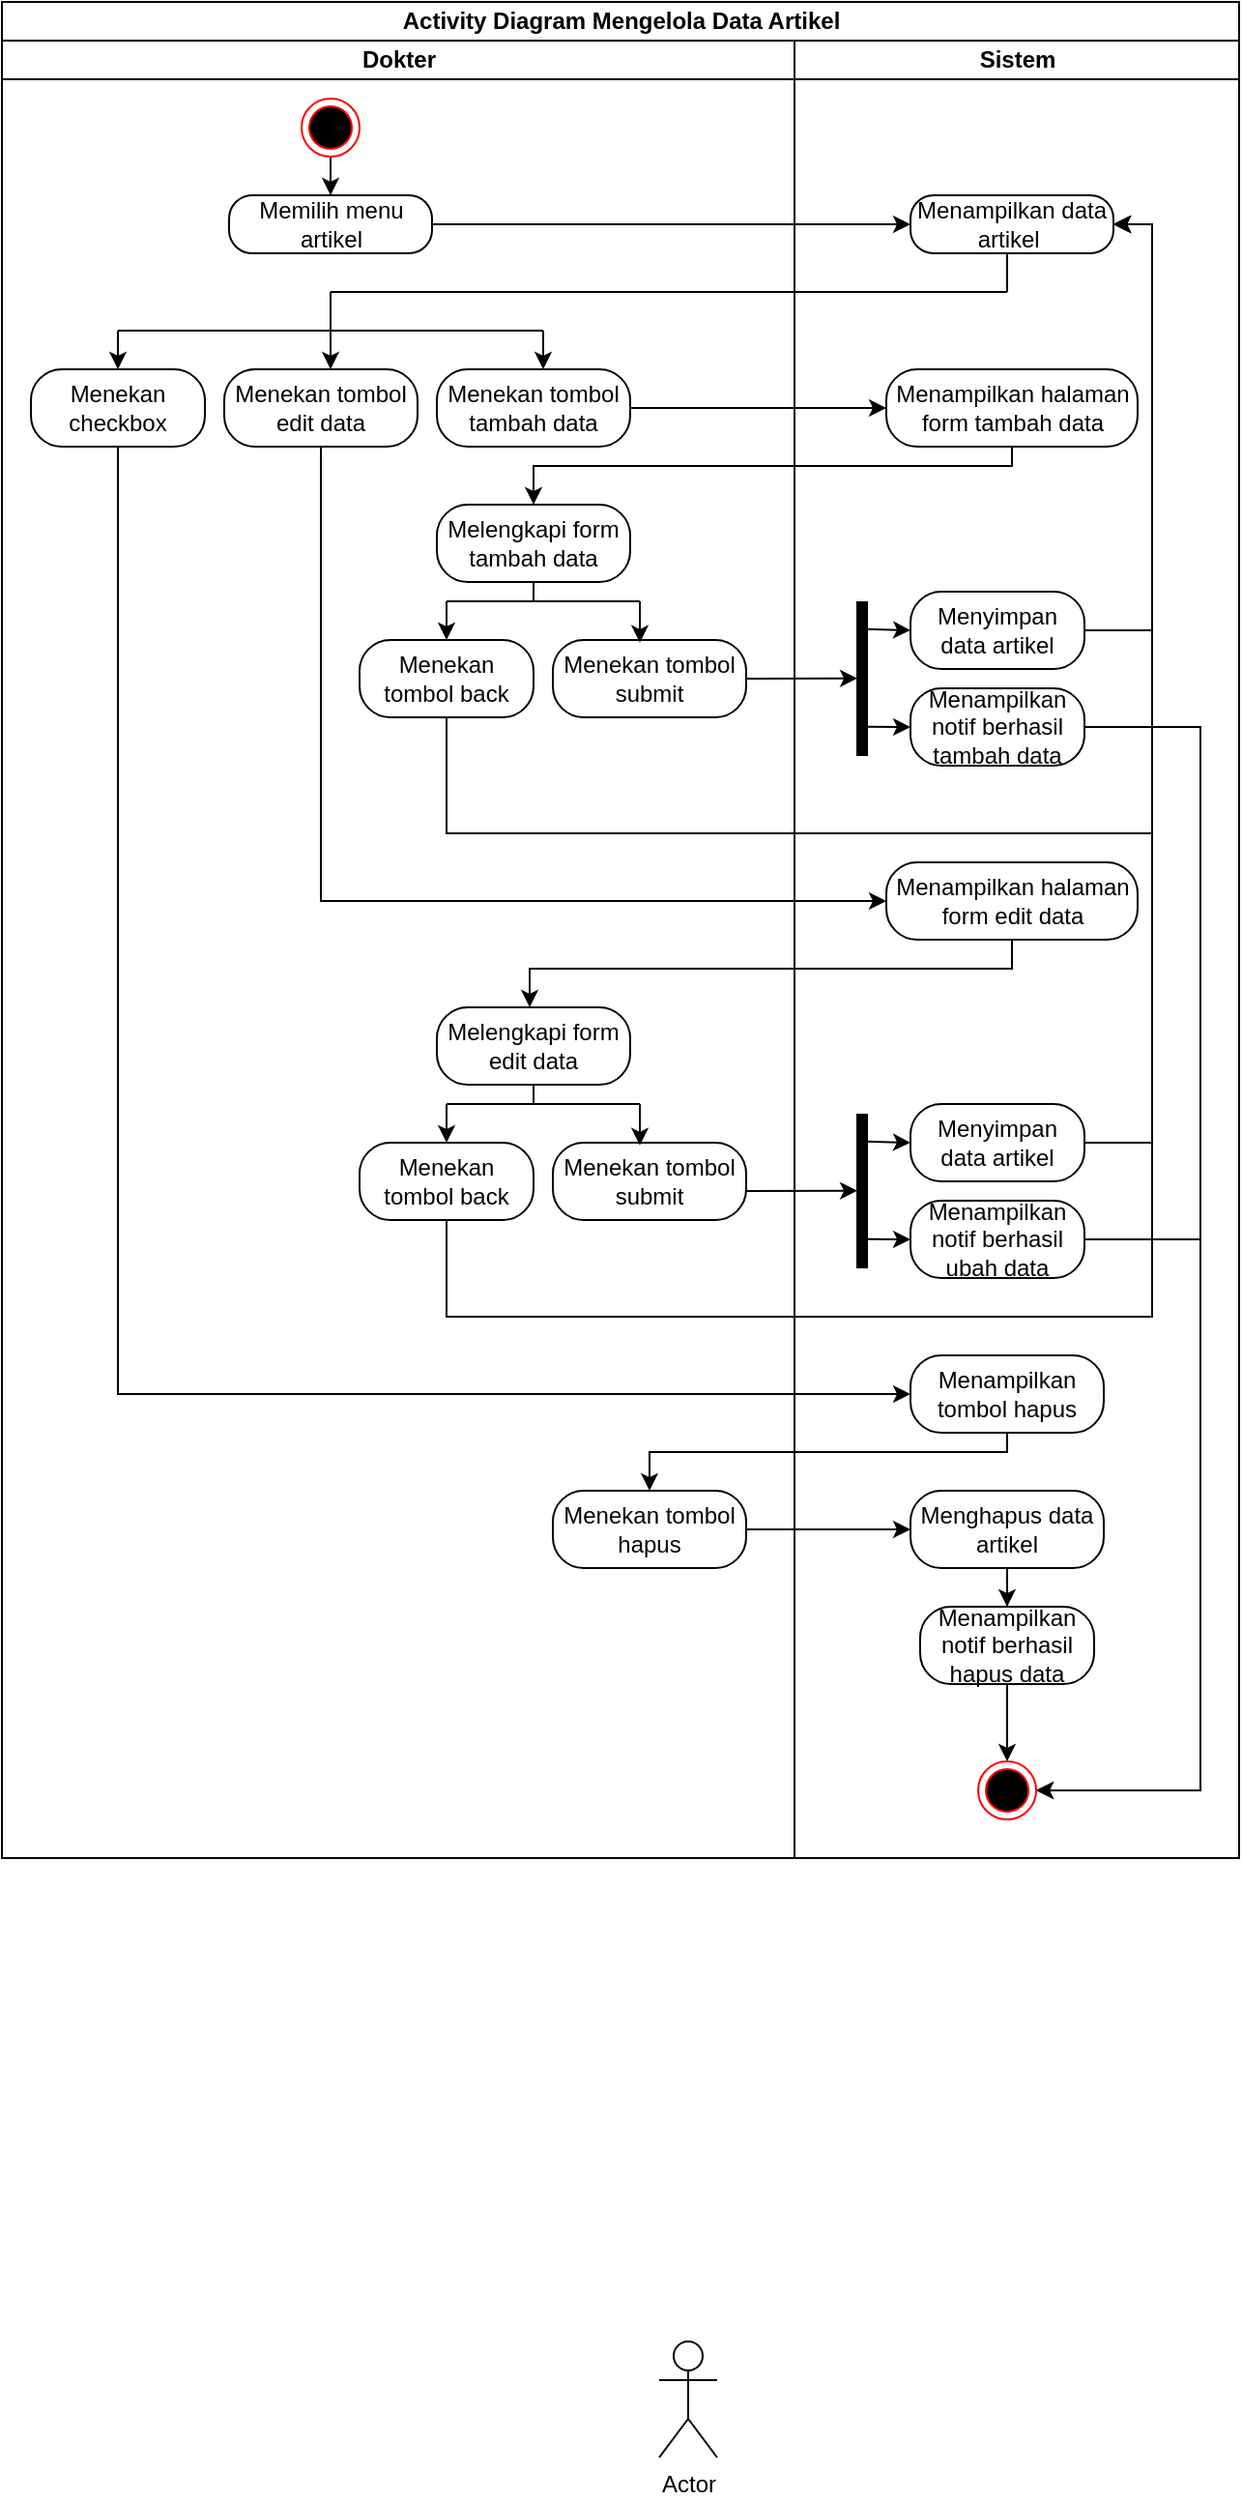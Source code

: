 <mxfile version="20.8.16" type="device"><diagram name="Halaman-1" id="9aVlrHKxFZcdvYGvwZew"><mxGraphModel dx="1036" dy="614" grid="1" gridSize="10" guides="1" tooltips="1" connect="1" arrows="1" fold="1" page="1" pageScale="1" pageWidth="827" pageHeight="1169" math="0" shadow="0"><root><mxCell id="0"/><mxCell id="1" parent="0"/><mxCell id="QPNpwJskM3PRmy09jzXe-1" value="Activity Diagram Mengelola Data Artikel" style="swimlane;childLayout=stackLayout;resizeParent=1;resizeParentMax=0;startSize=20;html=1;" parent="1" vertex="1"><mxGeometry x="60" y="1050" width="640" height="960" as="geometry"/></mxCell><mxCell id="QPNpwJskM3PRmy09jzXe-2" value="Dokter" style="swimlane;startSize=20;html=1;" parent="QPNpwJskM3PRmy09jzXe-1" vertex="1"><mxGeometry y="20" width="410" height="940" as="geometry"/></mxCell><mxCell id="QPNpwJskM3PRmy09jzXe-3" value="" style="edgeStyle=orthogonalEdgeStyle;rounded=0;orthogonalLoop=1;jettySize=auto;html=1;" parent="QPNpwJskM3PRmy09jzXe-2" source="QPNpwJskM3PRmy09jzXe-4" target="QPNpwJskM3PRmy09jzXe-5" edge="1"><mxGeometry relative="1" as="geometry"/></mxCell><mxCell id="QPNpwJskM3PRmy09jzXe-4" value="" style="ellipse;html=1;shape=endState;fillColor=#000000;strokeColor=#ff0000;" parent="QPNpwJskM3PRmy09jzXe-2" vertex="1"><mxGeometry x="155.0" y="30" width="30" height="30" as="geometry"/></mxCell><mxCell id="QPNpwJskM3PRmy09jzXe-5" value="Memilih menu artikel" style="rounded=1;whiteSpace=wrap;html=1;arcSize=40;fontColor=#000000;fillColor=default;strokeColor=default;" parent="QPNpwJskM3PRmy09jzXe-2" vertex="1"><mxGeometry x="117.5" y="80" width="105" height="30" as="geometry"/></mxCell><mxCell id="QPNpwJskM3PRmy09jzXe-6" value="Menekan checkbox" style="rounded=1;whiteSpace=wrap;html=1;arcSize=40;fontColor=#000000;fillColor=default;strokeColor=default;" parent="QPNpwJskM3PRmy09jzXe-2" vertex="1"><mxGeometry x="15" y="170" width="90" height="40" as="geometry"/></mxCell><mxCell id="QPNpwJskM3PRmy09jzXe-7" value="Menekan tombol edit data" style="rounded=1;whiteSpace=wrap;html=1;arcSize=40;fontColor=#000000;fillColor=default;strokeColor=default;" parent="QPNpwJskM3PRmy09jzXe-2" vertex="1"><mxGeometry x="115" y="170" width="100" height="40" as="geometry"/></mxCell><mxCell id="QPNpwJskM3PRmy09jzXe-8" value="Menekan tombol tambah data" style="rounded=1;whiteSpace=wrap;html=1;arcSize=40;fontColor=#000000;fillColor=default;strokeColor=default;" parent="QPNpwJskM3PRmy09jzXe-2" vertex="1"><mxGeometry x="225" y="170" width="100" height="40" as="geometry"/></mxCell><mxCell id="QPNpwJskM3PRmy09jzXe-9" value="Melengkapi form tambah data" style="rounded=1;whiteSpace=wrap;html=1;arcSize=40;fontColor=#000000;fillColor=default;strokeColor=default;" parent="QPNpwJskM3PRmy09jzXe-2" vertex="1"><mxGeometry x="225" y="240" width="100" height="40" as="geometry"/></mxCell><mxCell id="QPNpwJskM3PRmy09jzXe-10" value="Menekan tombol back" style="rounded=1;whiteSpace=wrap;html=1;arcSize=40;fontColor=#000000;fillColor=default;strokeColor=default;" parent="QPNpwJskM3PRmy09jzXe-2" vertex="1"><mxGeometry x="185" y="310" width="90" height="40" as="geometry"/></mxCell><mxCell id="QPNpwJskM3PRmy09jzXe-11" value="Menekan tombol submit" style="rounded=1;whiteSpace=wrap;html=1;arcSize=40;fontColor=#000000;fillColor=default;strokeColor=default;" parent="QPNpwJskM3PRmy09jzXe-2" vertex="1"><mxGeometry x="285" y="310" width="100" height="40" as="geometry"/></mxCell><mxCell id="QPNpwJskM3PRmy09jzXe-12" value="Melengkapi form edit data" style="rounded=1;whiteSpace=wrap;html=1;arcSize=40;fontColor=#000000;fillColor=default;strokeColor=default;" parent="QPNpwJskM3PRmy09jzXe-2" vertex="1"><mxGeometry x="225" y="500" width="100" height="40" as="geometry"/></mxCell><mxCell id="QPNpwJskM3PRmy09jzXe-13" value="Menekan tombol back" style="rounded=1;whiteSpace=wrap;html=1;arcSize=40;fontColor=#000000;fillColor=default;strokeColor=default;" parent="QPNpwJskM3PRmy09jzXe-2" vertex="1"><mxGeometry x="185" y="570" width="90" height="40" as="geometry"/></mxCell><mxCell id="QPNpwJskM3PRmy09jzXe-14" value="Menekan tombol submit" style="rounded=1;whiteSpace=wrap;html=1;arcSize=40;fontColor=#000000;fillColor=default;strokeColor=default;" parent="QPNpwJskM3PRmy09jzXe-2" vertex="1"><mxGeometry x="285" y="570" width="100" height="40" as="geometry"/></mxCell><mxCell id="QPNpwJskM3PRmy09jzXe-15" value="" style="endArrow=none;html=1;rounded=0;exitX=0.5;exitY=1;exitDx=0;exitDy=0;" parent="QPNpwJskM3PRmy09jzXe-2" edge="1"><mxGeometry width="50" height="50" relative="1" as="geometry"><mxPoint x="275" y="540" as="sourcePoint"/><mxPoint x="275" y="550" as="targetPoint"/></mxGeometry></mxCell><mxCell id="QPNpwJskM3PRmy09jzXe-16" value="" style="endArrow=none;html=1;rounded=0;" parent="QPNpwJskM3PRmy09jzXe-2" edge="1"><mxGeometry width="50" height="50" relative="1" as="geometry"><mxPoint x="230" y="550" as="sourcePoint"/><mxPoint x="330" y="550" as="targetPoint"/></mxGeometry></mxCell><mxCell id="QPNpwJskM3PRmy09jzXe-17" value="" style="endArrow=classic;html=1;rounded=0;entryX=0.5;entryY=0;entryDx=0;entryDy=0;" parent="QPNpwJskM3PRmy09jzXe-2" target="QPNpwJskM3PRmy09jzXe-13" edge="1"><mxGeometry width="50" height="50" relative="1" as="geometry"><mxPoint x="230" y="550" as="sourcePoint"/><mxPoint x="300" y="490" as="targetPoint"/></mxGeometry></mxCell><mxCell id="QPNpwJskM3PRmy09jzXe-18" value="" style="endArrow=classic;html=1;rounded=0;entryX=0.45;entryY=0.035;entryDx=0;entryDy=0;entryPerimeter=0;" parent="QPNpwJskM3PRmy09jzXe-2" target="QPNpwJskM3PRmy09jzXe-14" edge="1"><mxGeometry width="50" height="50" relative="1" as="geometry"><mxPoint x="330" y="550" as="sourcePoint"/><mxPoint x="300" y="490" as="targetPoint"/></mxGeometry></mxCell><mxCell id="QPNpwJskM3PRmy09jzXe-19" value="Menekan tombol hapus" style="rounded=1;whiteSpace=wrap;html=1;arcSize=40;fontColor=#000000;fillColor=default;strokeColor=default;" parent="QPNpwJskM3PRmy09jzXe-2" vertex="1"><mxGeometry x="285" y="750" width="100" height="40" as="geometry"/></mxCell><mxCell id="QPNpwJskM3PRmy09jzXe-20" value="Sistem" style="swimlane;startSize=20;html=1;" parent="QPNpwJskM3PRmy09jzXe-1" vertex="1"><mxGeometry x="410" y="20" width="230" height="940" as="geometry"/></mxCell><mxCell id="QPNpwJskM3PRmy09jzXe-21" value="Menampilkan data artikel&amp;nbsp;" style="rounded=1;whiteSpace=wrap;html=1;arcSize=40;fontColor=#000000;fillColor=default;strokeColor=default;" parent="QPNpwJskM3PRmy09jzXe-20" vertex="1"><mxGeometry x="60" y="80" width="105" height="30" as="geometry"/></mxCell><mxCell id="QPNpwJskM3PRmy09jzXe-22" value="Menampilkan halaman form tambah data" style="rounded=1;whiteSpace=wrap;html=1;arcSize=40;fontColor=#000000;fillColor=default;strokeColor=default;" parent="QPNpwJskM3PRmy09jzXe-20" vertex="1"><mxGeometry x="47.5" y="170" width="130" height="40" as="geometry"/></mxCell><mxCell id="QPNpwJskM3PRmy09jzXe-23" value="" style="shape=line;html=1;strokeWidth=6;strokeColor=default;rotation=90;" parent="QPNpwJskM3PRmy09jzXe-20" vertex="1"><mxGeometry x="-5" y="325" width="80" height="10" as="geometry"/></mxCell><mxCell id="QPNpwJskM3PRmy09jzXe-24" style="edgeStyle=orthogonalEdgeStyle;rounded=0;orthogonalLoop=1;jettySize=auto;html=1;entryX=1;entryY=0.5;entryDx=0;entryDy=0;" parent="QPNpwJskM3PRmy09jzXe-20" source="QPNpwJskM3PRmy09jzXe-25" target="QPNpwJskM3PRmy09jzXe-21" edge="1"><mxGeometry relative="1" as="geometry"><Array as="points"><mxPoint x="185" y="305"/><mxPoint x="185" y="95"/></Array></mxGeometry></mxCell><mxCell id="QPNpwJskM3PRmy09jzXe-25" value="Menyimpan data artikel" style="rounded=1;whiteSpace=wrap;html=1;arcSize=40;fontColor=#000000;fillColor=default;strokeColor=default;" parent="QPNpwJskM3PRmy09jzXe-20" vertex="1"><mxGeometry x="60" y="285" width="90" height="40" as="geometry"/></mxCell><mxCell id="QPNpwJskM3PRmy09jzXe-26" style="edgeStyle=orthogonalEdgeStyle;rounded=0;orthogonalLoop=1;jettySize=auto;html=1;entryX=1;entryY=0.5;entryDx=0;entryDy=0;" parent="QPNpwJskM3PRmy09jzXe-20" source="QPNpwJskM3PRmy09jzXe-27" target="QPNpwJskM3PRmy09jzXe-44" edge="1"><mxGeometry relative="1" as="geometry"><Array as="points"><mxPoint x="210" y="355"/><mxPoint x="210" y="905"/></Array></mxGeometry></mxCell><mxCell id="QPNpwJskM3PRmy09jzXe-27" value="Menampilkan notif berhasil tambah data" style="rounded=1;whiteSpace=wrap;html=1;arcSize=40;fontColor=#000000;fillColor=default;strokeColor=default;" parent="QPNpwJskM3PRmy09jzXe-20" vertex="1"><mxGeometry x="60" y="335" width="90" height="40" as="geometry"/></mxCell><mxCell id="QPNpwJskM3PRmy09jzXe-28" value="" style="endArrow=classic;html=1;rounded=0;entryX=0;entryY=0.5;entryDx=0;entryDy=0;exitX=0.18;exitY=0.3;exitDx=0;exitDy=0;exitPerimeter=0;" parent="QPNpwJskM3PRmy09jzXe-20" source="QPNpwJskM3PRmy09jzXe-23" target="QPNpwJskM3PRmy09jzXe-25" edge="1"><mxGeometry width="50" height="50" relative="1" as="geometry"><mxPoint x="-70" y="250" as="sourcePoint"/><mxPoint x="-20" y="200" as="targetPoint"/></mxGeometry></mxCell><mxCell id="QPNpwJskM3PRmy09jzXe-29" value="" style="endArrow=classic;html=1;rounded=0;entryX=0;entryY=0.5;entryDx=0;entryDy=0;exitX=0.811;exitY=0.259;exitDx=0;exitDy=0;exitPerimeter=0;" parent="QPNpwJskM3PRmy09jzXe-20" source="QPNpwJskM3PRmy09jzXe-23" target="QPNpwJskM3PRmy09jzXe-27" edge="1"><mxGeometry width="50" height="50" relative="1" as="geometry"><mxPoint x="-40" y="290" as="sourcePoint"/><mxPoint x="10" y="240" as="targetPoint"/></mxGeometry></mxCell><mxCell id="QPNpwJskM3PRmy09jzXe-30" value="Menampilkan halaman form edit data" style="rounded=1;whiteSpace=wrap;html=1;arcSize=40;fontColor=#000000;fillColor=default;strokeColor=default;" parent="QPNpwJskM3PRmy09jzXe-20" vertex="1"><mxGeometry x="47.5" y="425" width="130" height="40" as="geometry"/></mxCell><mxCell id="QPNpwJskM3PRmy09jzXe-31" value="" style="shape=line;html=1;strokeWidth=6;strokeColor=default;rotation=90;" parent="QPNpwJskM3PRmy09jzXe-20" vertex="1"><mxGeometry x="-5" y="590" width="80" height="10" as="geometry"/></mxCell><mxCell id="QPNpwJskM3PRmy09jzXe-32" style="edgeStyle=orthogonalEdgeStyle;rounded=0;orthogonalLoop=1;jettySize=auto;html=1;entryX=1;entryY=0.5;entryDx=0;entryDy=0;" parent="QPNpwJskM3PRmy09jzXe-20" source="QPNpwJskM3PRmy09jzXe-33" target="QPNpwJskM3PRmy09jzXe-21" edge="1"><mxGeometry relative="1" as="geometry"><Array as="points"><mxPoint x="185" y="570"/><mxPoint x="185" y="95"/></Array></mxGeometry></mxCell><mxCell id="QPNpwJskM3PRmy09jzXe-33" value="Menyimpan data artikel" style="rounded=1;whiteSpace=wrap;html=1;arcSize=40;fontColor=#000000;fillColor=default;strokeColor=default;" parent="QPNpwJskM3PRmy09jzXe-20" vertex="1"><mxGeometry x="60" y="550" width="90" height="40" as="geometry"/></mxCell><mxCell id="QPNpwJskM3PRmy09jzXe-34" value="" style="endArrow=classic;html=1;rounded=0;entryX=0;entryY=0.5;entryDx=0;entryDy=0;exitX=0.18;exitY=0.3;exitDx=0;exitDy=0;exitPerimeter=0;" parent="QPNpwJskM3PRmy09jzXe-20" source="QPNpwJskM3PRmy09jzXe-31" target="QPNpwJskM3PRmy09jzXe-33" edge="1"><mxGeometry width="50" height="50" relative="1" as="geometry"><mxPoint x="-70" y="515" as="sourcePoint"/><mxPoint x="-20" y="465" as="targetPoint"/></mxGeometry></mxCell><mxCell id="QPNpwJskM3PRmy09jzXe-35" style="edgeStyle=orthogonalEdgeStyle;rounded=0;orthogonalLoop=1;jettySize=auto;html=1;entryX=1;entryY=0.5;entryDx=0;entryDy=0;" parent="QPNpwJskM3PRmy09jzXe-20" source="QPNpwJskM3PRmy09jzXe-36" target="QPNpwJskM3PRmy09jzXe-44" edge="1"><mxGeometry relative="1" as="geometry"><Array as="points"><mxPoint x="210" y="620"/><mxPoint x="210" y="905"/></Array></mxGeometry></mxCell><mxCell id="QPNpwJskM3PRmy09jzXe-36" value="Menampilkan notif berhasil ubah data" style="rounded=1;whiteSpace=wrap;html=1;arcSize=40;fontColor=#000000;fillColor=default;strokeColor=default;" parent="QPNpwJskM3PRmy09jzXe-20" vertex="1"><mxGeometry x="60" y="600" width="90" height="40" as="geometry"/></mxCell><mxCell id="QPNpwJskM3PRmy09jzXe-37" value="" style="endArrow=classic;html=1;rounded=0;entryX=0;entryY=0.5;entryDx=0;entryDy=0;exitX=0.811;exitY=0.259;exitDx=0;exitDy=0;exitPerimeter=0;" parent="QPNpwJskM3PRmy09jzXe-20" source="QPNpwJskM3PRmy09jzXe-31" target="QPNpwJskM3PRmy09jzXe-36" edge="1"><mxGeometry width="50" height="50" relative="1" as="geometry"><mxPoint x="-40" y="555" as="sourcePoint"/><mxPoint x="10" y="505" as="targetPoint"/></mxGeometry></mxCell><mxCell id="QPNpwJskM3PRmy09jzXe-38" value="" style="endArrow=classic;html=1;rounded=0;exitX=1;exitY=0.5;exitDx=0;exitDy=0;entryX=0.498;entryY=0.745;entryDx=0;entryDy=0;entryPerimeter=0;" parent="QPNpwJskM3PRmy09jzXe-20" target="QPNpwJskM3PRmy09jzXe-31" edge="1"><mxGeometry width="50" height="50" relative="1" as="geometry"><mxPoint x="-25" y="595" as="sourcePoint"/><mxPoint x="-190" y="515" as="targetPoint"/></mxGeometry></mxCell><mxCell id="QPNpwJskM3PRmy09jzXe-39" value="Menampilkan tombol hapus" style="rounded=1;whiteSpace=wrap;html=1;arcSize=40;fontColor=#000000;fillColor=default;strokeColor=default;" parent="QPNpwJskM3PRmy09jzXe-20" vertex="1"><mxGeometry x="60" y="680" width="100" height="40" as="geometry"/></mxCell><mxCell id="QPNpwJskM3PRmy09jzXe-40" value="" style="edgeStyle=orthogonalEdgeStyle;rounded=0;orthogonalLoop=1;jettySize=auto;html=1;" parent="QPNpwJskM3PRmy09jzXe-20" source="QPNpwJskM3PRmy09jzXe-41" target="QPNpwJskM3PRmy09jzXe-43" edge="1"><mxGeometry relative="1" as="geometry"/></mxCell><mxCell id="QPNpwJskM3PRmy09jzXe-41" value="Menghapus data artikel" style="rounded=1;whiteSpace=wrap;html=1;arcSize=40;fontColor=#000000;fillColor=default;strokeColor=default;" parent="QPNpwJskM3PRmy09jzXe-20" vertex="1"><mxGeometry x="60" y="750" width="100" height="40" as="geometry"/></mxCell><mxCell id="QPNpwJskM3PRmy09jzXe-42" value="" style="edgeStyle=orthogonalEdgeStyle;rounded=0;orthogonalLoop=1;jettySize=auto;html=1;" parent="QPNpwJskM3PRmy09jzXe-20" source="QPNpwJskM3PRmy09jzXe-43" target="QPNpwJskM3PRmy09jzXe-44" edge="1"><mxGeometry relative="1" as="geometry"/></mxCell><mxCell id="QPNpwJskM3PRmy09jzXe-43" value="Menampilkan notif berhasil hapus data" style="rounded=1;whiteSpace=wrap;html=1;arcSize=40;fontColor=#000000;fillColor=default;strokeColor=default;" parent="QPNpwJskM3PRmy09jzXe-20" vertex="1"><mxGeometry x="65" y="810" width="90" height="40" as="geometry"/></mxCell><mxCell id="QPNpwJskM3PRmy09jzXe-44" value="" style="ellipse;html=1;shape=endState;fillColor=#000000;strokeColor=#ff0000;" parent="QPNpwJskM3PRmy09jzXe-20" vertex="1"><mxGeometry x="95" y="890" width="30" height="30" as="geometry"/></mxCell><mxCell id="QPNpwJskM3PRmy09jzXe-45" style="edgeStyle=orthogonalEdgeStyle;rounded=0;orthogonalLoop=1;jettySize=auto;html=1;entryX=0;entryY=0.5;entryDx=0;entryDy=0;" parent="QPNpwJskM3PRmy09jzXe-1" source="QPNpwJskM3PRmy09jzXe-5" target="QPNpwJskM3PRmy09jzXe-21" edge="1"><mxGeometry relative="1" as="geometry"/></mxCell><mxCell id="QPNpwJskM3PRmy09jzXe-46" value="" style="edgeStyle=orthogonalEdgeStyle;rounded=0;orthogonalLoop=1;jettySize=auto;html=1;" parent="QPNpwJskM3PRmy09jzXe-1" source="QPNpwJskM3PRmy09jzXe-8" target="QPNpwJskM3PRmy09jzXe-22" edge="1"><mxGeometry relative="1" as="geometry"/></mxCell><mxCell id="QPNpwJskM3PRmy09jzXe-47" style="edgeStyle=orthogonalEdgeStyle;rounded=0;orthogonalLoop=1;jettySize=auto;html=1;entryX=1;entryY=0.5;entryDx=0;entryDy=0;" parent="QPNpwJskM3PRmy09jzXe-1" source="QPNpwJskM3PRmy09jzXe-10" target="QPNpwJskM3PRmy09jzXe-21" edge="1"><mxGeometry relative="1" as="geometry"><Array as="points"><mxPoint x="230" y="430"/><mxPoint x="595" y="430"/><mxPoint x="595" y="115"/></Array></mxGeometry></mxCell><mxCell id="QPNpwJskM3PRmy09jzXe-48" value="" style="endArrow=classic;html=1;rounded=0;exitX=1;exitY=0.5;exitDx=0;exitDy=0;entryX=0.498;entryY=0.745;entryDx=0;entryDy=0;entryPerimeter=0;" parent="QPNpwJskM3PRmy09jzXe-1" source="QPNpwJskM3PRmy09jzXe-11" target="QPNpwJskM3PRmy09jzXe-23" edge="1"><mxGeometry width="50" height="50" relative="1" as="geometry"><mxPoint x="170" y="320" as="sourcePoint"/><mxPoint x="220" y="270" as="targetPoint"/></mxGeometry></mxCell><mxCell id="QPNpwJskM3PRmy09jzXe-49" style="edgeStyle=orthogonalEdgeStyle;rounded=0;orthogonalLoop=1;jettySize=auto;html=1;" parent="QPNpwJskM3PRmy09jzXe-1" source="QPNpwJskM3PRmy09jzXe-7" target="QPNpwJskM3PRmy09jzXe-30" edge="1"><mxGeometry relative="1" as="geometry"><Array as="points"><mxPoint x="165" y="465"/></Array></mxGeometry></mxCell><mxCell id="QPNpwJskM3PRmy09jzXe-50" style="edgeStyle=orthogonalEdgeStyle;rounded=0;orthogonalLoop=1;jettySize=auto;html=1;" parent="QPNpwJskM3PRmy09jzXe-1" source="QPNpwJskM3PRmy09jzXe-22" target="QPNpwJskM3PRmy09jzXe-9" edge="1"><mxGeometry relative="1" as="geometry"><Array as="points"><mxPoint x="522" y="240"/><mxPoint x="275" y="240"/></Array></mxGeometry></mxCell><mxCell id="QPNpwJskM3PRmy09jzXe-51" style="edgeStyle=orthogonalEdgeStyle;rounded=0;orthogonalLoop=1;jettySize=auto;html=1;" parent="QPNpwJskM3PRmy09jzXe-1" source="QPNpwJskM3PRmy09jzXe-30" target="QPNpwJskM3PRmy09jzXe-12" edge="1"><mxGeometry relative="1" as="geometry"><Array as="points"><mxPoint x="523" y="500"/><mxPoint x="273" y="500"/></Array></mxGeometry></mxCell><mxCell id="QPNpwJskM3PRmy09jzXe-52" style="edgeStyle=orthogonalEdgeStyle;rounded=0;orthogonalLoop=1;jettySize=auto;html=1;entryX=1;entryY=0.5;entryDx=0;entryDy=0;" parent="QPNpwJskM3PRmy09jzXe-1" source="QPNpwJskM3PRmy09jzXe-13" target="QPNpwJskM3PRmy09jzXe-21" edge="1"><mxGeometry relative="1" as="geometry"><Array as="points"><mxPoint x="230" y="680"/><mxPoint x="595" y="680"/><mxPoint x="595" y="115"/></Array></mxGeometry></mxCell><mxCell id="QPNpwJskM3PRmy09jzXe-53" style="edgeStyle=orthogonalEdgeStyle;rounded=0;orthogonalLoop=1;jettySize=auto;html=1;entryX=0;entryY=0.5;entryDx=0;entryDy=0;" parent="QPNpwJskM3PRmy09jzXe-1" source="QPNpwJskM3PRmy09jzXe-6" target="QPNpwJskM3PRmy09jzXe-39" edge="1"><mxGeometry relative="1" as="geometry"><Array as="points"><mxPoint x="60" y="720"/></Array></mxGeometry></mxCell><mxCell id="QPNpwJskM3PRmy09jzXe-54" style="edgeStyle=orthogonalEdgeStyle;rounded=0;orthogonalLoop=1;jettySize=auto;html=1;entryX=0.5;entryY=0;entryDx=0;entryDy=0;" parent="QPNpwJskM3PRmy09jzXe-1" source="QPNpwJskM3PRmy09jzXe-39" target="QPNpwJskM3PRmy09jzXe-19" edge="1"><mxGeometry relative="1" as="geometry"><Array as="points"><mxPoint x="520" y="750"/><mxPoint x="335" y="750"/></Array></mxGeometry></mxCell><mxCell id="QPNpwJskM3PRmy09jzXe-55" value="" style="edgeStyle=orthogonalEdgeStyle;rounded=0;orthogonalLoop=1;jettySize=auto;html=1;" parent="QPNpwJskM3PRmy09jzXe-1" source="QPNpwJskM3PRmy09jzXe-19" target="QPNpwJskM3PRmy09jzXe-41" edge="1"><mxGeometry relative="1" as="geometry"/></mxCell><mxCell id="QPNpwJskM3PRmy09jzXe-56" value="" style="endArrow=none;html=1;rounded=0;entryX=0.476;entryY=0.985;entryDx=0;entryDy=0;entryPerimeter=0;" parent="1" target="QPNpwJskM3PRmy09jzXe-21" edge="1"><mxGeometry width="50" height="50" relative="1" as="geometry"><mxPoint x="580" y="1200" as="sourcePoint"/><mxPoint x="370" y="1280" as="targetPoint"/></mxGeometry></mxCell><mxCell id="QPNpwJskM3PRmy09jzXe-57" value="" style="endArrow=none;html=1;rounded=0;" parent="1" edge="1"><mxGeometry width="50" height="50" relative="1" as="geometry"><mxPoint x="230" y="1200" as="sourcePoint"/><mxPoint x="580" y="1200" as="targetPoint"/></mxGeometry></mxCell><mxCell id="QPNpwJskM3PRmy09jzXe-58" value="" style="endArrow=none;html=1;rounded=0;" parent="1" edge="1"><mxGeometry width="50" height="50" relative="1" as="geometry"><mxPoint x="120" y="1220" as="sourcePoint"/><mxPoint x="340" y="1220" as="targetPoint"/></mxGeometry></mxCell><mxCell id="QPNpwJskM3PRmy09jzXe-59" value="" style="endArrow=none;html=1;rounded=0;" parent="1" edge="1"><mxGeometry width="50" height="50" relative="1" as="geometry"><mxPoint x="230" y="1200" as="sourcePoint"/><mxPoint x="230" y="1220" as="targetPoint"/></mxGeometry></mxCell><mxCell id="QPNpwJskM3PRmy09jzXe-60" value="" style="endArrow=classic;html=1;rounded=0;entryX=0.5;entryY=0;entryDx=0;entryDy=0;" parent="1" target="QPNpwJskM3PRmy09jzXe-6" edge="1"><mxGeometry width="50" height="50" relative="1" as="geometry"><mxPoint x="120" y="1220" as="sourcePoint"/><mxPoint x="380" y="1110" as="targetPoint"/></mxGeometry></mxCell><mxCell id="QPNpwJskM3PRmy09jzXe-61" value="" style="endArrow=classic;html=1;rounded=0;" parent="1" edge="1"><mxGeometry width="50" height="50" relative="1" as="geometry"><mxPoint x="230" y="1220" as="sourcePoint"/><mxPoint x="230" y="1240" as="targetPoint"/></mxGeometry></mxCell><mxCell id="QPNpwJskM3PRmy09jzXe-62" value="" style="endArrow=classic;html=1;rounded=0;" parent="1" edge="1"><mxGeometry width="50" height="50" relative="1" as="geometry"><mxPoint x="340" y="1220" as="sourcePoint"/><mxPoint x="340" y="1240" as="targetPoint"/></mxGeometry></mxCell><mxCell id="QPNpwJskM3PRmy09jzXe-63" value="" style="endArrow=none;html=1;rounded=0;exitX=0.5;exitY=1;exitDx=0;exitDy=0;" parent="1" source="QPNpwJskM3PRmy09jzXe-9" edge="1"><mxGeometry width="50" height="50" relative="1" as="geometry"><mxPoint x="260" y="1280" as="sourcePoint"/><mxPoint x="335" y="1360" as="targetPoint"/></mxGeometry></mxCell><mxCell id="QPNpwJskM3PRmy09jzXe-64" value="" style="endArrow=none;html=1;rounded=0;" parent="1" edge="1"><mxGeometry width="50" height="50" relative="1" as="geometry"><mxPoint x="290" y="1360" as="sourcePoint"/><mxPoint x="390" y="1360" as="targetPoint"/></mxGeometry></mxCell><mxCell id="QPNpwJskM3PRmy09jzXe-65" value="" style="endArrow=classic;html=1;rounded=0;entryX=0.5;entryY=0;entryDx=0;entryDy=0;" parent="1" target="QPNpwJskM3PRmy09jzXe-10" edge="1"><mxGeometry width="50" height="50" relative="1" as="geometry"><mxPoint x="290" y="1360" as="sourcePoint"/><mxPoint x="360" y="1300" as="targetPoint"/></mxGeometry></mxCell><mxCell id="QPNpwJskM3PRmy09jzXe-66" value="" style="endArrow=classic;html=1;rounded=0;entryX=0.45;entryY=0.035;entryDx=0;entryDy=0;entryPerimeter=0;" parent="1" target="QPNpwJskM3PRmy09jzXe-11" edge="1"><mxGeometry width="50" height="50" relative="1" as="geometry"><mxPoint x="390" y="1360" as="sourcePoint"/><mxPoint x="360" y="1300" as="targetPoint"/></mxGeometry></mxCell><mxCell id="TKRNKerWQpBkWAl2PM-X-1" value="Actor" style="shape=umlActor;verticalLabelPosition=bottom;verticalAlign=top;html=1;outlineConnect=0;" vertex="1" parent="1"><mxGeometry x="400" y="2260" width="30" height="60" as="geometry"/></mxCell></root></mxGraphModel></diagram></mxfile>